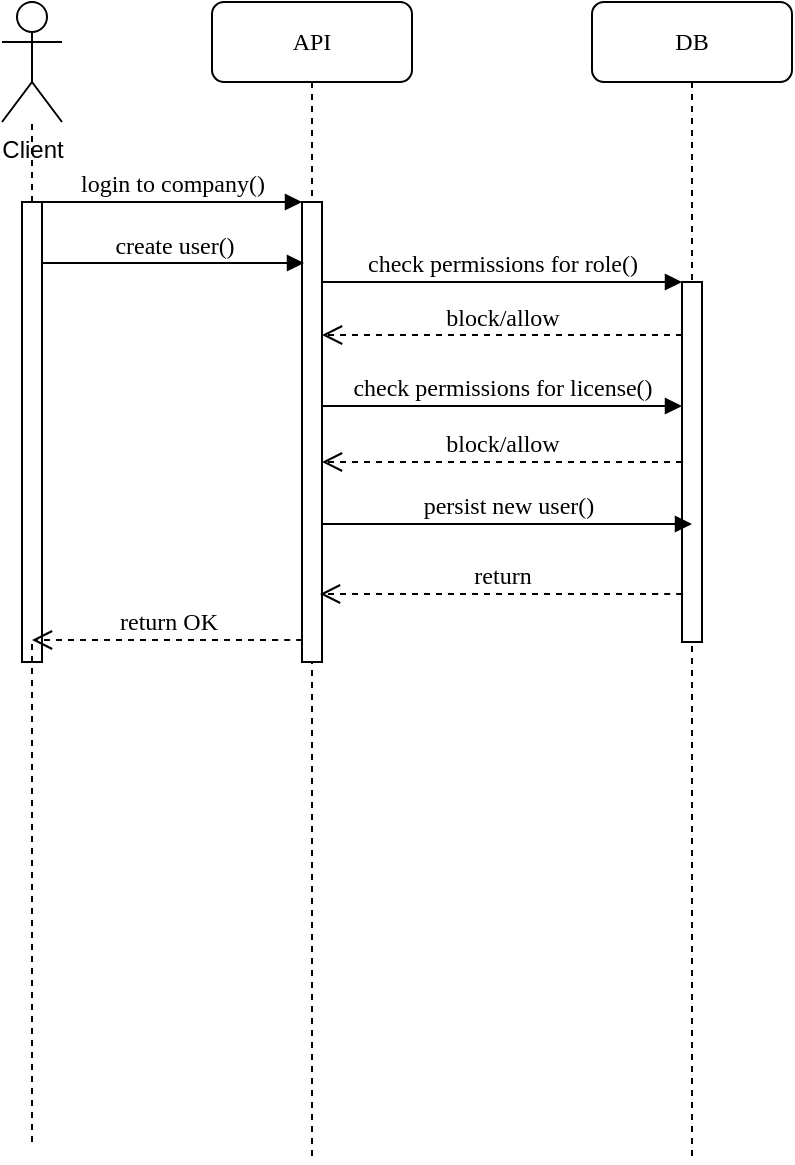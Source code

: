 <mxfile version="10.7.7" type="github"><diagram name="Page-1" id="13e1069c-82ec-6db2-03f1-153e76fe0fe0"><mxGraphModel dx="918" dy="496" grid="1" gridSize="10" guides="1" tooltips="1" connect="1" arrows="1" fold="1" page="1" pageScale="1" pageWidth="1100" pageHeight="850" background="#ffffff" math="0" shadow="0"><root><mxCell id="0"/><mxCell id="1" parent="0"/><mxCell id="7baba1c4bc27f4b0-2" value="API" style="shape=umlLifeline;perimeter=lifelinePerimeter;whiteSpace=wrap;html=1;container=1;collapsible=0;recursiveResize=0;outlineConnect=0;rounded=1;shadow=0;comic=0;labelBackgroundColor=none;strokeColor=#000000;strokeWidth=1;fillColor=#FFFFFF;fontFamily=Verdana;fontSize=12;fontColor=#000000;align=center;" parent="1" vertex="1"><mxGeometry x="240" y="80" width="100" height="580" as="geometry"/></mxCell><mxCell id="7baba1c4bc27f4b0-10" value="" style="html=1;points=[];perimeter=orthogonalPerimeter;rounded=0;shadow=0;comic=0;labelBackgroundColor=none;strokeColor=#000000;strokeWidth=1;fillColor=#FFFFFF;fontFamily=Verdana;fontSize=12;fontColor=#000000;align=center;" parent="7baba1c4bc27f4b0-2" vertex="1"><mxGeometry x="45" y="100" width="10" height="230" as="geometry"/></mxCell><mxCell id="7baba1c4bc27f4b0-3" value="DB" style="shape=umlLifeline;perimeter=lifelinePerimeter;whiteSpace=wrap;html=1;container=1;collapsible=0;recursiveResize=0;outlineConnect=0;rounded=1;shadow=0;comic=0;labelBackgroundColor=none;strokeColor=#000000;strokeWidth=1;fillColor=#FFFFFF;fontFamily=Verdana;fontSize=12;fontColor=#000000;align=center;" parent="1" vertex="1"><mxGeometry x="430" y="80" width="100" height="580" as="geometry"/></mxCell><mxCell id="7baba1c4bc27f4b0-13" value="" style="html=1;points=[];perimeter=orthogonalPerimeter;rounded=0;shadow=0;comic=0;labelBackgroundColor=none;strokeColor=#000000;strokeWidth=1;fillColor=#FFFFFF;fontFamily=Verdana;fontSize=12;fontColor=#000000;align=center;" parent="7baba1c4bc27f4b0-3" vertex="1"><mxGeometry x="45" y="140" width="10" height="180" as="geometry"/></mxCell><mxCell id="7baba1c4bc27f4b0-20" value="persist new user()" style="html=1;verticalAlign=bottom;endArrow=block;labelBackgroundColor=none;fontFamily=Verdana;fontSize=12;edgeStyle=elbowEdgeStyle;elbow=horizontal;entryX=0.5;entryY=0.639;entryDx=0;entryDy=0;entryPerimeter=0;" parent="1" edge="1"><mxGeometry relative="1" as="geometry"><mxPoint x="295" y="341" as="sourcePoint"/><mxPoint x="480" y="341" as="targetPoint"/></mxGeometry></mxCell><mxCell id="7baba1c4bc27f4b0-21" value="return" style="html=1;verticalAlign=bottom;endArrow=open;dashed=1;endSize=8;labelBackgroundColor=none;fontFamily=Verdana;fontSize=12;edgeStyle=elbowEdgeStyle;elbow=vertical;" parent="1" edge="1"><mxGeometry relative="1" as="geometry"><mxPoint x="294" y="376" as="targetPoint"/><Array as="points"><mxPoint x="470" y="376"/><mxPoint x="700" y="386"/></Array><mxPoint x="475" y="376" as="sourcePoint"/></mxGeometry></mxCell><mxCell id="7baba1c4bc27f4b0-11" value="login to company()" style="html=1;verticalAlign=bottom;endArrow=block;entryX=0;entryY=0;labelBackgroundColor=none;fontFamily=Verdana;fontSize=12;edgeStyle=elbowEdgeStyle;elbow=vertical;" parent="1" source="7baba1c4bc27f4b0-9" target="7baba1c4bc27f4b0-10" edge="1"><mxGeometry relative="1" as="geometry"><mxPoint x="220" y="190" as="sourcePoint"/></mxGeometry></mxCell><mxCell id="7baba1c4bc27f4b0-14" value="check permissions for role()" style="html=1;verticalAlign=bottom;endArrow=block;entryX=0;entryY=0;labelBackgroundColor=none;fontFamily=Verdana;fontSize=12;edgeStyle=elbowEdgeStyle;elbow=vertical;" parent="1" source="7baba1c4bc27f4b0-10" target="7baba1c4bc27f4b0-13" edge="1"><mxGeometry relative="1" as="geometry"><mxPoint x="370" y="200" as="sourcePoint"/></mxGeometry></mxCell><mxCell id="omcLuyeoo0tEhWlfAQTc-3" value="Client" style="shape=umlActor;verticalLabelPosition=bottom;labelBackgroundColor=#ffffff;verticalAlign=top;html=1;outlineConnect=0;" vertex="1" parent="1"><mxGeometry x="135" y="80" width="30" height="60" as="geometry"/></mxCell><mxCell id="7baba1c4bc27f4b0-9" value="" style="html=1;points=[];perimeter=orthogonalPerimeter;rounded=0;shadow=0;comic=0;labelBackgroundColor=none;strokeColor=#000000;strokeWidth=1;fillColor=#FFFFFF;fontFamily=Verdana;fontSize=12;fontColor=#000000;align=center;" parent="1" vertex="1"><mxGeometry x="145" y="180" width="10" height="230" as="geometry"/></mxCell><mxCell id="omcLuyeoo0tEhWlfAQTc-4" value="create user()" style="html=1;verticalAlign=bottom;endArrow=block;labelBackgroundColor=none;fontFamily=Verdana;fontSize=12;edgeStyle=elbowEdgeStyle;elbow=vertical;entryX=0.1;entryY=0.083;entryDx=0;entryDy=0;entryPerimeter=0;" edge="1" parent="1"><mxGeometry relative="1" as="geometry"><mxPoint x="155" y="210.5" as="sourcePoint"/><mxPoint x="286" y="210" as="targetPoint"/></mxGeometry></mxCell><mxCell id="omcLuyeoo0tEhWlfAQTc-6" value="block/allow" style="html=1;verticalAlign=bottom;endArrow=open;dashed=1;endSize=8;labelBackgroundColor=none;fontFamily=Verdana;fontSize=12;edgeStyle=elbowEdgeStyle;elbow=vertical;" edge="1" parent="1"><mxGeometry relative="1" as="geometry"><mxPoint x="295" y="246.5" as="targetPoint"/><Array as="points"><mxPoint x="420" y="246.5"/><mxPoint x="450" y="246.5"/></Array><mxPoint x="475" y="246.5" as="sourcePoint"/></mxGeometry></mxCell><mxCell id="omcLuyeoo0tEhWlfAQTc-8" value="check permissions for license()" style="html=1;verticalAlign=bottom;endArrow=block;entryX=0;entryY=0;labelBackgroundColor=none;fontFamily=Verdana;fontSize=12;edgeStyle=elbowEdgeStyle;elbow=vertical;" edge="1" parent="1"><mxGeometry relative="1" as="geometry"><mxPoint x="295" y="282" as="sourcePoint"/><mxPoint x="475" y="282" as="targetPoint"/><Array as="points"><mxPoint x="395" y="282"/></Array></mxGeometry></mxCell><mxCell id="omcLuyeoo0tEhWlfAQTc-10" value="block/allow" style="html=1;verticalAlign=bottom;endArrow=open;dashed=1;endSize=8;labelBackgroundColor=none;fontFamily=Verdana;fontSize=12;edgeStyle=elbowEdgeStyle;elbow=vertical;" edge="1" parent="1"><mxGeometry relative="1" as="geometry"><mxPoint x="295" y="310" as="targetPoint"/><Array as="points"><mxPoint x="420" y="310"/><mxPoint x="450" y="310"/></Array><mxPoint x="475" y="310" as="sourcePoint"/></mxGeometry></mxCell><mxCell id="omcLuyeoo0tEhWlfAQTc-24" value="return OK" style="html=1;verticalAlign=bottom;endArrow=open;dashed=1;endSize=8;labelBackgroundColor=none;fontFamily=Verdana;fontSize=12;edgeStyle=elbowEdgeStyle;elbow=vertical;" edge="1" parent="1"><mxGeometry relative="1" as="geometry"><mxPoint x="150" y="399" as="targetPoint"/><Array as="points"><mxPoint x="280" y="399"/><mxPoint x="510" y="409"/></Array><mxPoint x="285" y="399" as="sourcePoint"/></mxGeometry></mxCell><mxCell id="omcLuyeoo0tEhWlfAQTc-31" value="" style="endArrow=none;dashed=1;html=1;" edge="1" parent="1" source="7baba1c4bc27f4b0-9" target="omcLuyeoo0tEhWlfAQTc-3"><mxGeometry width="50" height="50" relative="1" as="geometry"><mxPoint x="120" y="180" as="sourcePoint"/><mxPoint x="170" y="130" as="targetPoint"/></mxGeometry></mxCell><mxCell id="omcLuyeoo0tEhWlfAQTc-32" value="" style="endArrow=none;dashed=1;html=1;" edge="1" parent="1"><mxGeometry width="50" height="50" relative="1" as="geometry"><mxPoint x="150" y="650" as="sourcePoint"/><mxPoint x="150" y="400" as="targetPoint"/></mxGeometry></mxCell></root></mxGraphModel></diagram></mxfile>